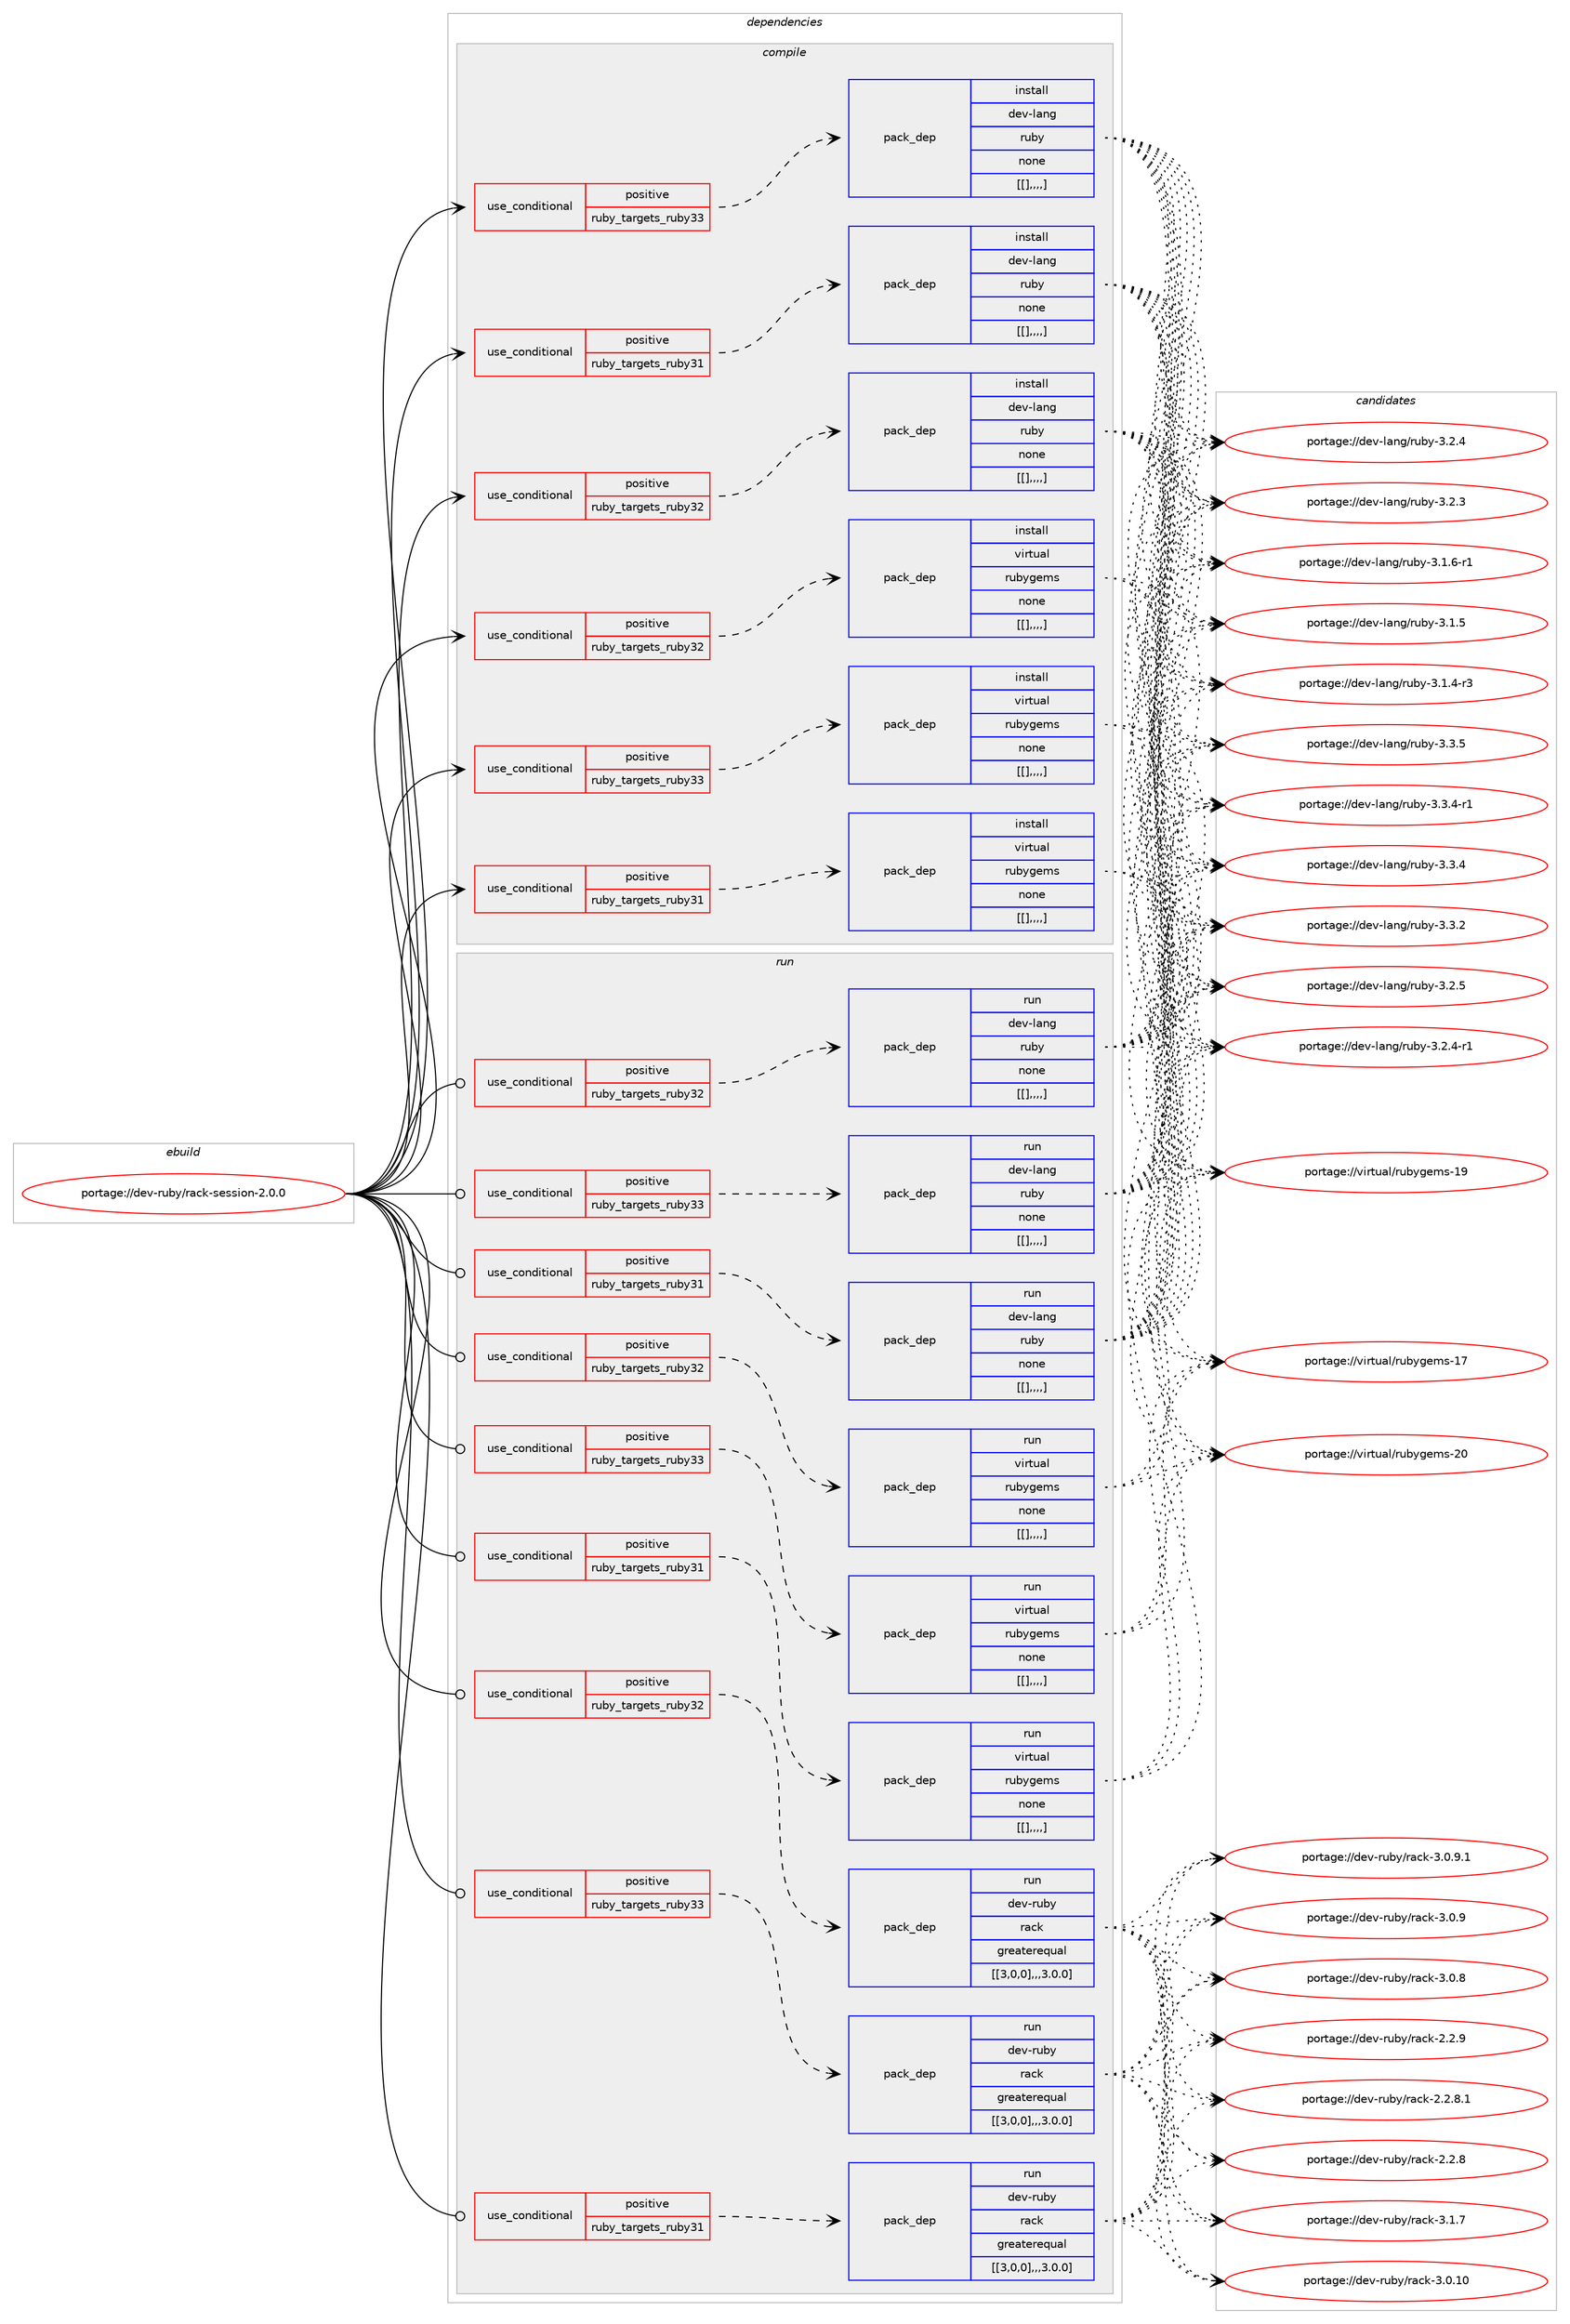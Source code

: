 digraph prolog {

# *************
# Graph options
# *************

newrank=true;
concentrate=true;
compound=true;
graph [rankdir=LR,fontname=Helvetica,fontsize=10,ranksep=1.5];#, ranksep=2.5, nodesep=0.2];
edge  [arrowhead=vee];
node  [fontname=Helvetica,fontsize=10];

# **********
# The ebuild
# **********

subgraph cluster_leftcol {
color=gray;
label=<<i>ebuild</i>>;
id [label="portage://dev-ruby/rack-session-2.0.0", color=red, width=4, href="../dev-ruby/rack-session-2.0.0.svg"];
}

# ****************
# The dependencies
# ****************

subgraph cluster_midcol {
color=gray;
label=<<i>dependencies</i>>;
subgraph cluster_compile {
fillcolor="#eeeeee";
style=filled;
label=<<i>compile</i>>;
subgraph cond54787 {
dependency198919 [label=<<TABLE BORDER="0" CELLBORDER="1" CELLSPACING="0" CELLPADDING="4"><TR><TD ROWSPAN="3" CELLPADDING="10">use_conditional</TD></TR><TR><TD>positive</TD></TR><TR><TD>ruby_targets_ruby31</TD></TR></TABLE>>, shape=none, color=red];
subgraph pack142787 {
dependency198920 [label=<<TABLE BORDER="0" CELLBORDER="1" CELLSPACING="0" CELLPADDING="4" WIDTH="220"><TR><TD ROWSPAN="6" CELLPADDING="30">pack_dep</TD></TR><TR><TD WIDTH="110">install</TD></TR><TR><TD>dev-lang</TD></TR><TR><TD>ruby</TD></TR><TR><TD>none</TD></TR><TR><TD>[[],,,,]</TD></TR></TABLE>>, shape=none, color=blue];
}
dependency198919:e -> dependency198920:w [weight=20,style="dashed",arrowhead="vee"];
}
id:e -> dependency198919:w [weight=20,style="solid",arrowhead="vee"];
subgraph cond54788 {
dependency198921 [label=<<TABLE BORDER="0" CELLBORDER="1" CELLSPACING="0" CELLPADDING="4"><TR><TD ROWSPAN="3" CELLPADDING="10">use_conditional</TD></TR><TR><TD>positive</TD></TR><TR><TD>ruby_targets_ruby31</TD></TR></TABLE>>, shape=none, color=red];
subgraph pack142788 {
dependency198922 [label=<<TABLE BORDER="0" CELLBORDER="1" CELLSPACING="0" CELLPADDING="4" WIDTH="220"><TR><TD ROWSPAN="6" CELLPADDING="30">pack_dep</TD></TR><TR><TD WIDTH="110">install</TD></TR><TR><TD>virtual</TD></TR><TR><TD>rubygems</TD></TR><TR><TD>none</TD></TR><TR><TD>[[],,,,]</TD></TR></TABLE>>, shape=none, color=blue];
}
dependency198921:e -> dependency198922:w [weight=20,style="dashed",arrowhead="vee"];
}
id:e -> dependency198921:w [weight=20,style="solid",arrowhead="vee"];
subgraph cond54789 {
dependency198923 [label=<<TABLE BORDER="0" CELLBORDER="1" CELLSPACING="0" CELLPADDING="4"><TR><TD ROWSPAN="3" CELLPADDING="10">use_conditional</TD></TR><TR><TD>positive</TD></TR><TR><TD>ruby_targets_ruby32</TD></TR></TABLE>>, shape=none, color=red];
subgraph pack142789 {
dependency198924 [label=<<TABLE BORDER="0" CELLBORDER="1" CELLSPACING="0" CELLPADDING="4" WIDTH="220"><TR><TD ROWSPAN="6" CELLPADDING="30">pack_dep</TD></TR><TR><TD WIDTH="110">install</TD></TR><TR><TD>dev-lang</TD></TR><TR><TD>ruby</TD></TR><TR><TD>none</TD></TR><TR><TD>[[],,,,]</TD></TR></TABLE>>, shape=none, color=blue];
}
dependency198923:e -> dependency198924:w [weight=20,style="dashed",arrowhead="vee"];
}
id:e -> dependency198923:w [weight=20,style="solid",arrowhead="vee"];
subgraph cond54790 {
dependency198925 [label=<<TABLE BORDER="0" CELLBORDER="1" CELLSPACING="0" CELLPADDING="4"><TR><TD ROWSPAN="3" CELLPADDING="10">use_conditional</TD></TR><TR><TD>positive</TD></TR><TR><TD>ruby_targets_ruby32</TD></TR></TABLE>>, shape=none, color=red];
subgraph pack142790 {
dependency198926 [label=<<TABLE BORDER="0" CELLBORDER="1" CELLSPACING="0" CELLPADDING="4" WIDTH="220"><TR><TD ROWSPAN="6" CELLPADDING="30">pack_dep</TD></TR><TR><TD WIDTH="110">install</TD></TR><TR><TD>virtual</TD></TR><TR><TD>rubygems</TD></TR><TR><TD>none</TD></TR><TR><TD>[[],,,,]</TD></TR></TABLE>>, shape=none, color=blue];
}
dependency198925:e -> dependency198926:w [weight=20,style="dashed",arrowhead="vee"];
}
id:e -> dependency198925:w [weight=20,style="solid",arrowhead="vee"];
subgraph cond54791 {
dependency198927 [label=<<TABLE BORDER="0" CELLBORDER="1" CELLSPACING="0" CELLPADDING="4"><TR><TD ROWSPAN="3" CELLPADDING="10">use_conditional</TD></TR><TR><TD>positive</TD></TR><TR><TD>ruby_targets_ruby33</TD></TR></TABLE>>, shape=none, color=red];
subgraph pack142791 {
dependency198928 [label=<<TABLE BORDER="0" CELLBORDER="1" CELLSPACING="0" CELLPADDING="4" WIDTH="220"><TR><TD ROWSPAN="6" CELLPADDING="30">pack_dep</TD></TR><TR><TD WIDTH="110">install</TD></TR><TR><TD>dev-lang</TD></TR><TR><TD>ruby</TD></TR><TR><TD>none</TD></TR><TR><TD>[[],,,,]</TD></TR></TABLE>>, shape=none, color=blue];
}
dependency198927:e -> dependency198928:w [weight=20,style="dashed",arrowhead="vee"];
}
id:e -> dependency198927:w [weight=20,style="solid",arrowhead="vee"];
subgraph cond54792 {
dependency198929 [label=<<TABLE BORDER="0" CELLBORDER="1" CELLSPACING="0" CELLPADDING="4"><TR><TD ROWSPAN="3" CELLPADDING="10">use_conditional</TD></TR><TR><TD>positive</TD></TR><TR><TD>ruby_targets_ruby33</TD></TR></TABLE>>, shape=none, color=red];
subgraph pack142792 {
dependency198930 [label=<<TABLE BORDER="0" CELLBORDER="1" CELLSPACING="0" CELLPADDING="4" WIDTH="220"><TR><TD ROWSPAN="6" CELLPADDING="30">pack_dep</TD></TR><TR><TD WIDTH="110">install</TD></TR><TR><TD>virtual</TD></TR><TR><TD>rubygems</TD></TR><TR><TD>none</TD></TR><TR><TD>[[],,,,]</TD></TR></TABLE>>, shape=none, color=blue];
}
dependency198929:e -> dependency198930:w [weight=20,style="dashed",arrowhead="vee"];
}
id:e -> dependency198929:w [weight=20,style="solid",arrowhead="vee"];
}
subgraph cluster_compileandrun {
fillcolor="#eeeeee";
style=filled;
label=<<i>compile and run</i>>;
}
subgraph cluster_run {
fillcolor="#eeeeee";
style=filled;
label=<<i>run</i>>;
subgraph cond54793 {
dependency198931 [label=<<TABLE BORDER="0" CELLBORDER="1" CELLSPACING="0" CELLPADDING="4"><TR><TD ROWSPAN="3" CELLPADDING="10">use_conditional</TD></TR><TR><TD>positive</TD></TR><TR><TD>ruby_targets_ruby31</TD></TR></TABLE>>, shape=none, color=red];
subgraph pack142793 {
dependency198932 [label=<<TABLE BORDER="0" CELLBORDER="1" CELLSPACING="0" CELLPADDING="4" WIDTH="220"><TR><TD ROWSPAN="6" CELLPADDING="30">pack_dep</TD></TR><TR><TD WIDTH="110">run</TD></TR><TR><TD>dev-lang</TD></TR><TR><TD>ruby</TD></TR><TR><TD>none</TD></TR><TR><TD>[[],,,,]</TD></TR></TABLE>>, shape=none, color=blue];
}
dependency198931:e -> dependency198932:w [weight=20,style="dashed",arrowhead="vee"];
}
id:e -> dependency198931:w [weight=20,style="solid",arrowhead="odot"];
subgraph cond54794 {
dependency198933 [label=<<TABLE BORDER="0" CELLBORDER="1" CELLSPACING="0" CELLPADDING="4"><TR><TD ROWSPAN="3" CELLPADDING="10">use_conditional</TD></TR><TR><TD>positive</TD></TR><TR><TD>ruby_targets_ruby31</TD></TR></TABLE>>, shape=none, color=red];
subgraph pack142794 {
dependency198934 [label=<<TABLE BORDER="0" CELLBORDER="1" CELLSPACING="0" CELLPADDING="4" WIDTH="220"><TR><TD ROWSPAN="6" CELLPADDING="30">pack_dep</TD></TR><TR><TD WIDTH="110">run</TD></TR><TR><TD>dev-ruby</TD></TR><TR><TD>rack</TD></TR><TR><TD>greaterequal</TD></TR><TR><TD>[[3,0,0],,,3.0.0]</TD></TR></TABLE>>, shape=none, color=blue];
}
dependency198933:e -> dependency198934:w [weight=20,style="dashed",arrowhead="vee"];
}
id:e -> dependency198933:w [weight=20,style="solid",arrowhead="odot"];
subgraph cond54795 {
dependency198935 [label=<<TABLE BORDER="0" CELLBORDER="1" CELLSPACING="0" CELLPADDING="4"><TR><TD ROWSPAN="3" CELLPADDING="10">use_conditional</TD></TR><TR><TD>positive</TD></TR><TR><TD>ruby_targets_ruby31</TD></TR></TABLE>>, shape=none, color=red];
subgraph pack142795 {
dependency198936 [label=<<TABLE BORDER="0" CELLBORDER="1" CELLSPACING="0" CELLPADDING="4" WIDTH="220"><TR><TD ROWSPAN="6" CELLPADDING="30">pack_dep</TD></TR><TR><TD WIDTH="110">run</TD></TR><TR><TD>virtual</TD></TR><TR><TD>rubygems</TD></TR><TR><TD>none</TD></TR><TR><TD>[[],,,,]</TD></TR></TABLE>>, shape=none, color=blue];
}
dependency198935:e -> dependency198936:w [weight=20,style="dashed",arrowhead="vee"];
}
id:e -> dependency198935:w [weight=20,style="solid",arrowhead="odot"];
subgraph cond54796 {
dependency198937 [label=<<TABLE BORDER="0" CELLBORDER="1" CELLSPACING="0" CELLPADDING="4"><TR><TD ROWSPAN="3" CELLPADDING="10">use_conditional</TD></TR><TR><TD>positive</TD></TR><TR><TD>ruby_targets_ruby32</TD></TR></TABLE>>, shape=none, color=red];
subgraph pack142796 {
dependency198938 [label=<<TABLE BORDER="0" CELLBORDER="1" CELLSPACING="0" CELLPADDING="4" WIDTH="220"><TR><TD ROWSPAN="6" CELLPADDING="30">pack_dep</TD></TR><TR><TD WIDTH="110">run</TD></TR><TR><TD>dev-lang</TD></TR><TR><TD>ruby</TD></TR><TR><TD>none</TD></TR><TR><TD>[[],,,,]</TD></TR></TABLE>>, shape=none, color=blue];
}
dependency198937:e -> dependency198938:w [weight=20,style="dashed",arrowhead="vee"];
}
id:e -> dependency198937:w [weight=20,style="solid",arrowhead="odot"];
subgraph cond54797 {
dependency198939 [label=<<TABLE BORDER="0" CELLBORDER="1" CELLSPACING="0" CELLPADDING="4"><TR><TD ROWSPAN="3" CELLPADDING="10">use_conditional</TD></TR><TR><TD>positive</TD></TR><TR><TD>ruby_targets_ruby32</TD></TR></TABLE>>, shape=none, color=red];
subgraph pack142797 {
dependency198940 [label=<<TABLE BORDER="0" CELLBORDER="1" CELLSPACING="0" CELLPADDING="4" WIDTH="220"><TR><TD ROWSPAN="6" CELLPADDING="30">pack_dep</TD></TR><TR><TD WIDTH="110">run</TD></TR><TR><TD>dev-ruby</TD></TR><TR><TD>rack</TD></TR><TR><TD>greaterequal</TD></TR><TR><TD>[[3,0,0],,,3.0.0]</TD></TR></TABLE>>, shape=none, color=blue];
}
dependency198939:e -> dependency198940:w [weight=20,style="dashed",arrowhead="vee"];
}
id:e -> dependency198939:w [weight=20,style="solid",arrowhead="odot"];
subgraph cond54798 {
dependency198941 [label=<<TABLE BORDER="0" CELLBORDER="1" CELLSPACING="0" CELLPADDING="4"><TR><TD ROWSPAN="3" CELLPADDING="10">use_conditional</TD></TR><TR><TD>positive</TD></TR><TR><TD>ruby_targets_ruby32</TD></TR></TABLE>>, shape=none, color=red];
subgraph pack142798 {
dependency198942 [label=<<TABLE BORDER="0" CELLBORDER="1" CELLSPACING="0" CELLPADDING="4" WIDTH="220"><TR><TD ROWSPAN="6" CELLPADDING="30">pack_dep</TD></TR><TR><TD WIDTH="110">run</TD></TR><TR><TD>virtual</TD></TR><TR><TD>rubygems</TD></TR><TR><TD>none</TD></TR><TR><TD>[[],,,,]</TD></TR></TABLE>>, shape=none, color=blue];
}
dependency198941:e -> dependency198942:w [weight=20,style="dashed",arrowhead="vee"];
}
id:e -> dependency198941:w [weight=20,style="solid",arrowhead="odot"];
subgraph cond54799 {
dependency198943 [label=<<TABLE BORDER="0" CELLBORDER="1" CELLSPACING="0" CELLPADDING="4"><TR><TD ROWSPAN="3" CELLPADDING="10">use_conditional</TD></TR><TR><TD>positive</TD></TR><TR><TD>ruby_targets_ruby33</TD></TR></TABLE>>, shape=none, color=red];
subgraph pack142799 {
dependency198944 [label=<<TABLE BORDER="0" CELLBORDER="1" CELLSPACING="0" CELLPADDING="4" WIDTH="220"><TR><TD ROWSPAN="6" CELLPADDING="30">pack_dep</TD></TR><TR><TD WIDTH="110">run</TD></TR><TR><TD>dev-lang</TD></TR><TR><TD>ruby</TD></TR><TR><TD>none</TD></TR><TR><TD>[[],,,,]</TD></TR></TABLE>>, shape=none, color=blue];
}
dependency198943:e -> dependency198944:w [weight=20,style="dashed",arrowhead="vee"];
}
id:e -> dependency198943:w [weight=20,style="solid",arrowhead="odot"];
subgraph cond54800 {
dependency198945 [label=<<TABLE BORDER="0" CELLBORDER="1" CELLSPACING="0" CELLPADDING="4"><TR><TD ROWSPAN="3" CELLPADDING="10">use_conditional</TD></TR><TR><TD>positive</TD></TR><TR><TD>ruby_targets_ruby33</TD></TR></TABLE>>, shape=none, color=red];
subgraph pack142800 {
dependency198946 [label=<<TABLE BORDER="0" CELLBORDER="1" CELLSPACING="0" CELLPADDING="4" WIDTH="220"><TR><TD ROWSPAN="6" CELLPADDING="30">pack_dep</TD></TR><TR><TD WIDTH="110">run</TD></TR><TR><TD>dev-ruby</TD></TR><TR><TD>rack</TD></TR><TR><TD>greaterequal</TD></TR><TR><TD>[[3,0,0],,,3.0.0]</TD></TR></TABLE>>, shape=none, color=blue];
}
dependency198945:e -> dependency198946:w [weight=20,style="dashed",arrowhead="vee"];
}
id:e -> dependency198945:w [weight=20,style="solid",arrowhead="odot"];
subgraph cond54801 {
dependency198947 [label=<<TABLE BORDER="0" CELLBORDER="1" CELLSPACING="0" CELLPADDING="4"><TR><TD ROWSPAN="3" CELLPADDING="10">use_conditional</TD></TR><TR><TD>positive</TD></TR><TR><TD>ruby_targets_ruby33</TD></TR></TABLE>>, shape=none, color=red];
subgraph pack142801 {
dependency198948 [label=<<TABLE BORDER="0" CELLBORDER="1" CELLSPACING="0" CELLPADDING="4" WIDTH="220"><TR><TD ROWSPAN="6" CELLPADDING="30">pack_dep</TD></TR><TR><TD WIDTH="110">run</TD></TR><TR><TD>virtual</TD></TR><TR><TD>rubygems</TD></TR><TR><TD>none</TD></TR><TR><TD>[[],,,,]</TD></TR></TABLE>>, shape=none, color=blue];
}
dependency198947:e -> dependency198948:w [weight=20,style="dashed",arrowhead="vee"];
}
id:e -> dependency198947:w [weight=20,style="solid",arrowhead="odot"];
}
}

# **************
# The candidates
# **************

subgraph cluster_choices {
rank=same;
color=gray;
label=<<i>candidates</i>>;

subgraph choice142787 {
color=black;
nodesep=1;
choice10010111845108971101034711411798121455146514653 [label="portage://dev-lang/ruby-3.3.5", color=red, width=4,href="../dev-lang/ruby-3.3.5.svg"];
choice100101118451089711010347114117981214551465146524511449 [label="portage://dev-lang/ruby-3.3.4-r1", color=red, width=4,href="../dev-lang/ruby-3.3.4-r1.svg"];
choice10010111845108971101034711411798121455146514652 [label="portage://dev-lang/ruby-3.3.4", color=red, width=4,href="../dev-lang/ruby-3.3.4.svg"];
choice10010111845108971101034711411798121455146514650 [label="portage://dev-lang/ruby-3.3.2", color=red, width=4,href="../dev-lang/ruby-3.3.2.svg"];
choice10010111845108971101034711411798121455146504653 [label="portage://dev-lang/ruby-3.2.5", color=red, width=4,href="../dev-lang/ruby-3.2.5.svg"];
choice100101118451089711010347114117981214551465046524511449 [label="portage://dev-lang/ruby-3.2.4-r1", color=red, width=4,href="../dev-lang/ruby-3.2.4-r1.svg"];
choice10010111845108971101034711411798121455146504652 [label="portage://dev-lang/ruby-3.2.4", color=red, width=4,href="../dev-lang/ruby-3.2.4.svg"];
choice10010111845108971101034711411798121455146504651 [label="portage://dev-lang/ruby-3.2.3", color=red, width=4,href="../dev-lang/ruby-3.2.3.svg"];
choice100101118451089711010347114117981214551464946544511449 [label="portage://dev-lang/ruby-3.1.6-r1", color=red, width=4,href="../dev-lang/ruby-3.1.6-r1.svg"];
choice10010111845108971101034711411798121455146494653 [label="portage://dev-lang/ruby-3.1.5", color=red, width=4,href="../dev-lang/ruby-3.1.5.svg"];
choice100101118451089711010347114117981214551464946524511451 [label="portage://dev-lang/ruby-3.1.4-r3", color=red, width=4,href="../dev-lang/ruby-3.1.4-r3.svg"];
dependency198920:e -> choice10010111845108971101034711411798121455146514653:w [style=dotted,weight="100"];
dependency198920:e -> choice100101118451089711010347114117981214551465146524511449:w [style=dotted,weight="100"];
dependency198920:e -> choice10010111845108971101034711411798121455146514652:w [style=dotted,weight="100"];
dependency198920:e -> choice10010111845108971101034711411798121455146514650:w [style=dotted,weight="100"];
dependency198920:e -> choice10010111845108971101034711411798121455146504653:w [style=dotted,weight="100"];
dependency198920:e -> choice100101118451089711010347114117981214551465046524511449:w [style=dotted,weight="100"];
dependency198920:e -> choice10010111845108971101034711411798121455146504652:w [style=dotted,weight="100"];
dependency198920:e -> choice10010111845108971101034711411798121455146504651:w [style=dotted,weight="100"];
dependency198920:e -> choice100101118451089711010347114117981214551464946544511449:w [style=dotted,weight="100"];
dependency198920:e -> choice10010111845108971101034711411798121455146494653:w [style=dotted,weight="100"];
dependency198920:e -> choice100101118451089711010347114117981214551464946524511451:w [style=dotted,weight="100"];
}
subgraph choice142788 {
color=black;
nodesep=1;
choice118105114116117971084711411798121103101109115455048 [label="portage://virtual/rubygems-20", color=red, width=4,href="../virtual/rubygems-20.svg"];
choice118105114116117971084711411798121103101109115454957 [label="portage://virtual/rubygems-19", color=red, width=4,href="../virtual/rubygems-19.svg"];
choice118105114116117971084711411798121103101109115454955 [label="portage://virtual/rubygems-17", color=red, width=4,href="../virtual/rubygems-17.svg"];
dependency198922:e -> choice118105114116117971084711411798121103101109115455048:w [style=dotted,weight="100"];
dependency198922:e -> choice118105114116117971084711411798121103101109115454957:w [style=dotted,weight="100"];
dependency198922:e -> choice118105114116117971084711411798121103101109115454955:w [style=dotted,weight="100"];
}
subgraph choice142789 {
color=black;
nodesep=1;
choice10010111845108971101034711411798121455146514653 [label="portage://dev-lang/ruby-3.3.5", color=red, width=4,href="../dev-lang/ruby-3.3.5.svg"];
choice100101118451089711010347114117981214551465146524511449 [label="portage://dev-lang/ruby-3.3.4-r1", color=red, width=4,href="../dev-lang/ruby-3.3.4-r1.svg"];
choice10010111845108971101034711411798121455146514652 [label="portage://dev-lang/ruby-3.3.4", color=red, width=4,href="../dev-lang/ruby-3.3.4.svg"];
choice10010111845108971101034711411798121455146514650 [label="portage://dev-lang/ruby-3.3.2", color=red, width=4,href="../dev-lang/ruby-3.3.2.svg"];
choice10010111845108971101034711411798121455146504653 [label="portage://dev-lang/ruby-3.2.5", color=red, width=4,href="../dev-lang/ruby-3.2.5.svg"];
choice100101118451089711010347114117981214551465046524511449 [label="portage://dev-lang/ruby-3.2.4-r1", color=red, width=4,href="../dev-lang/ruby-3.2.4-r1.svg"];
choice10010111845108971101034711411798121455146504652 [label="portage://dev-lang/ruby-3.2.4", color=red, width=4,href="../dev-lang/ruby-3.2.4.svg"];
choice10010111845108971101034711411798121455146504651 [label="portage://dev-lang/ruby-3.2.3", color=red, width=4,href="../dev-lang/ruby-3.2.3.svg"];
choice100101118451089711010347114117981214551464946544511449 [label="portage://dev-lang/ruby-3.1.6-r1", color=red, width=4,href="../dev-lang/ruby-3.1.6-r1.svg"];
choice10010111845108971101034711411798121455146494653 [label="portage://dev-lang/ruby-3.1.5", color=red, width=4,href="../dev-lang/ruby-3.1.5.svg"];
choice100101118451089711010347114117981214551464946524511451 [label="portage://dev-lang/ruby-3.1.4-r3", color=red, width=4,href="../dev-lang/ruby-3.1.4-r3.svg"];
dependency198924:e -> choice10010111845108971101034711411798121455146514653:w [style=dotted,weight="100"];
dependency198924:e -> choice100101118451089711010347114117981214551465146524511449:w [style=dotted,weight="100"];
dependency198924:e -> choice10010111845108971101034711411798121455146514652:w [style=dotted,weight="100"];
dependency198924:e -> choice10010111845108971101034711411798121455146514650:w [style=dotted,weight="100"];
dependency198924:e -> choice10010111845108971101034711411798121455146504653:w [style=dotted,weight="100"];
dependency198924:e -> choice100101118451089711010347114117981214551465046524511449:w [style=dotted,weight="100"];
dependency198924:e -> choice10010111845108971101034711411798121455146504652:w [style=dotted,weight="100"];
dependency198924:e -> choice10010111845108971101034711411798121455146504651:w [style=dotted,weight="100"];
dependency198924:e -> choice100101118451089711010347114117981214551464946544511449:w [style=dotted,weight="100"];
dependency198924:e -> choice10010111845108971101034711411798121455146494653:w [style=dotted,weight="100"];
dependency198924:e -> choice100101118451089711010347114117981214551464946524511451:w [style=dotted,weight="100"];
}
subgraph choice142790 {
color=black;
nodesep=1;
choice118105114116117971084711411798121103101109115455048 [label="portage://virtual/rubygems-20", color=red, width=4,href="../virtual/rubygems-20.svg"];
choice118105114116117971084711411798121103101109115454957 [label="portage://virtual/rubygems-19", color=red, width=4,href="../virtual/rubygems-19.svg"];
choice118105114116117971084711411798121103101109115454955 [label="portage://virtual/rubygems-17", color=red, width=4,href="../virtual/rubygems-17.svg"];
dependency198926:e -> choice118105114116117971084711411798121103101109115455048:w [style=dotted,weight="100"];
dependency198926:e -> choice118105114116117971084711411798121103101109115454957:w [style=dotted,weight="100"];
dependency198926:e -> choice118105114116117971084711411798121103101109115454955:w [style=dotted,weight="100"];
}
subgraph choice142791 {
color=black;
nodesep=1;
choice10010111845108971101034711411798121455146514653 [label="portage://dev-lang/ruby-3.3.5", color=red, width=4,href="../dev-lang/ruby-3.3.5.svg"];
choice100101118451089711010347114117981214551465146524511449 [label="portage://dev-lang/ruby-3.3.4-r1", color=red, width=4,href="../dev-lang/ruby-3.3.4-r1.svg"];
choice10010111845108971101034711411798121455146514652 [label="portage://dev-lang/ruby-3.3.4", color=red, width=4,href="../dev-lang/ruby-3.3.4.svg"];
choice10010111845108971101034711411798121455146514650 [label="portage://dev-lang/ruby-3.3.2", color=red, width=4,href="../dev-lang/ruby-3.3.2.svg"];
choice10010111845108971101034711411798121455146504653 [label="portage://dev-lang/ruby-3.2.5", color=red, width=4,href="../dev-lang/ruby-3.2.5.svg"];
choice100101118451089711010347114117981214551465046524511449 [label="portage://dev-lang/ruby-3.2.4-r1", color=red, width=4,href="../dev-lang/ruby-3.2.4-r1.svg"];
choice10010111845108971101034711411798121455146504652 [label="portage://dev-lang/ruby-3.2.4", color=red, width=4,href="../dev-lang/ruby-3.2.4.svg"];
choice10010111845108971101034711411798121455146504651 [label="portage://dev-lang/ruby-3.2.3", color=red, width=4,href="../dev-lang/ruby-3.2.3.svg"];
choice100101118451089711010347114117981214551464946544511449 [label="portage://dev-lang/ruby-3.1.6-r1", color=red, width=4,href="../dev-lang/ruby-3.1.6-r1.svg"];
choice10010111845108971101034711411798121455146494653 [label="portage://dev-lang/ruby-3.1.5", color=red, width=4,href="../dev-lang/ruby-3.1.5.svg"];
choice100101118451089711010347114117981214551464946524511451 [label="portage://dev-lang/ruby-3.1.4-r3", color=red, width=4,href="../dev-lang/ruby-3.1.4-r3.svg"];
dependency198928:e -> choice10010111845108971101034711411798121455146514653:w [style=dotted,weight="100"];
dependency198928:e -> choice100101118451089711010347114117981214551465146524511449:w [style=dotted,weight="100"];
dependency198928:e -> choice10010111845108971101034711411798121455146514652:w [style=dotted,weight="100"];
dependency198928:e -> choice10010111845108971101034711411798121455146514650:w [style=dotted,weight="100"];
dependency198928:e -> choice10010111845108971101034711411798121455146504653:w [style=dotted,weight="100"];
dependency198928:e -> choice100101118451089711010347114117981214551465046524511449:w [style=dotted,weight="100"];
dependency198928:e -> choice10010111845108971101034711411798121455146504652:w [style=dotted,weight="100"];
dependency198928:e -> choice10010111845108971101034711411798121455146504651:w [style=dotted,weight="100"];
dependency198928:e -> choice100101118451089711010347114117981214551464946544511449:w [style=dotted,weight="100"];
dependency198928:e -> choice10010111845108971101034711411798121455146494653:w [style=dotted,weight="100"];
dependency198928:e -> choice100101118451089711010347114117981214551464946524511451:w [style=dotted,weight="100"];
}
subgraph choice142792 {
color=black;
nodesep=1;
choice118105114116117971084711411798121103101109115455048 [label="portage://virtual/rubygems-20", color=red, width=4,href="../virtual/rubygems-20.svg"];
choice118105114116117971084711411798121103101109115454957 [label="portage://virtual/rubygems-19", color=red, width=4,href="../virtual/rubygems-19.svg"];
choice118105114116117971084711411798121103101109115454955 [label="portage://virtual/rubygems-17", color=red, width=4,href="../virtual/rubygems-17.svg"];
dependency198930:e -> choice118105114116117971084711411798121103101109115455048:w [style=dotted,weight="100"];
dependency198930:e -> choice118105114116117971084711411798121103101109115454957:w [style=dotted,weight="100"];
dependency198930:e -> choice118105114116117971084711411798121103101109115454955:w [style=dotted,weight="100"];
}
subgraph choice142793 {
color=black;
nodesep=1;
choice10010111845108971101034711411798121455146514653 [label="portage://dev-lang/ruby-3.3.5", color=red, width=4,href="../dev-lang/ruby-3.3.5.svg"];
choice100101118451089711010347114117981214551465146524511449 [label="portage://dev-lang/ruby-3.3.4-r1", color=red, width=4,href="../dev-lang/ruby-3.3.4-r1.svg"];
choice10010111845108971101034711411798121455146514652 [label="portage://dev-lang/ruby-3.3.4", color=red, width=4,href="../dev-lang/ruby-3.3.4.svg"];
choice10010111845108971101034711411798121455146514650 [label="portage://dev-lang/ruby-3.3.2", color=red, width=4,href="../dev-lang/ruby-3.3.2.svg"];
choice10010111845108971101034711411798121455146504653 [label="portage://dev-lang/ruby-3.2.5", color=red, width=4,href="../dev-lang/ruby-3.2.5.svg"];
choice100101118451089711010347114117981214551465046524511449 [label="portage://dev-lang/ruby-3.2.4-r1", color=red, width=4,href="../dev-lang/ruby-3.2.4-r1.svg"];
choice10010111845108971101034711411798121455146504652 [label="portage://dev-lang/ruby-3.2.4", color=red, width=4,href="../dev-lang/ruby-3.2.4.svg"];
choice10010111845108971101034711411798121455146504651 [label="portage://dev-lang/ruby-3.2.3", color=red, width=4,href="../dev-lang/ruby-3.2.3.svg"];
choice100101118451089711010347114117981214551464946544511449 [label="portage://dev-lang/ruby-3.1.6-r1", color=red, width=4,href="../dev-lang/ruby-3.1.6-r1.svg"];
choice10010111845108971101034711411798121455146494653 [label="portage://dev-lang/ruby-3.1.5", color=red, width=4,href="../dev-lang/ruby-3.1.5.svg"];
choice100101118451089711010347114117981214551464946524511451 [label="portage://dev-lang/ruby-3.1.4-r3", color=red, width=4,href="../dev-lang/ruby-3.1.4-r3.svg"];
dependency198932:e -> choice10010111845108971101034711411798121455146514653:w [style=dotted,weight="100"];
dependency198932:e -> choice100101118451089711010347114117981214551465146524511449:w [style=dotted,weight="100"];
dependency198932:e -> choice10010111845108971101034711411798121455146514652:w [style=dotted,weight="100"];
dependency198932:e -> choice10010111845108971101034711411798121455146514650:w [style=dotted,weight="100"];
dependency198932:e -> choice10010111845108971101034711411798121455146504653:w [style=dotted,weight="100"];
dependency198932:e -> choice100101118451089711010347114117981214551465046524511449:w [style=dotted,weight="100"];
dependency198932:e -> choice10010111845108971101034711411798121455146504652:w [style=dotted,weight="100"];
dependency198932:e -> choice10010111845108971101034711411798121455146504651:w [style=dotted,weight="100"];
dependency198932:e -> choice100101118451089711010347114117981214551464946544511449:w [style=dotted,weight="100"];
dependency198932:e -> choice10010111845108971101034711411798121455146494653:w [style=dotted,weight="100"];
dependency198932:e -> choice100101118451089711010347114117981214551464946524511451:w [style=dotted,weight="100"];
}
subgraph choice142794 {
color=black;
nodesep=1;
choice1001011184511411798121471149799107455146494655 [label="portage://dev-ruby/rack-3.1.7", color=red, width=4,href="../dev-ruby/rack-3.1.7.svg"];
choice100101118451141179812147114979910745514648464948 [label="portage://dev-ruby/rack-3.0.10", color=red, width=4,href="../dev-ruby/rack-3.0.10.svg"];
choice10010111845114117981214711497991074551464846574649 [label="portage://dev-ruby/rack-3.0.9.1", color=red, width=4,href="../dev-ruby/rack-3.0.9.1.svg"];
choice1001011184511411798121471149799107455146484657 [label="portage://dev-ruby/rack-3.0.9", color=red, width=4,href="../dev-ruby/rack-3.0.9.svg"];
choice1001011184511411798121471149799107455146484656 [label="portage://dev-ruby/rack-3.0.8", color=red, width=4,href="../dev-ruby/rack-3.0.8.svg"];
choice1001011184511411798121471149799107455046504657 [label="portage://dev-ruby/rack-2.2.9", color=red, width=4,href="../dev-ruby/rack-2.2.9.svg"];
choice10010111845114117981214711497991074550465046564649 [label="portage://dev-ruby/rack-2.2.8.1", color=red, width=4,href="../dev-ruby/rack-2.2.8.1.svg"];
choice1001011184511411798121471149799107455046504656 [label="portage://dev-ruby/rack-2.2.8", color=red, width=4,href="../dev-ruby/rack-2.2.8.svg"];
dependency198934:e -> choice1001011184511411798121471149799107455146494655:w [style=dotted,weight="100"];
dependency198934:e -> choice100101118451141179812147114979910745514648464948:w [style=dotted,weight="100"];
dependency198934:e -> choice10010111845114117981214711497991074551464846574649:w [style=dotted,weight="100"];
dependency198934:e -> choice1001011184511411798121471149799107455146484657:w [style=dotted,weight="100"];
dependency198934:e -> choice1001011184511411798121471149799107455146484656:w [style=dotted,weight="100"];
dependency198934:e -> choice1001011184511411798121471149799107455046504657:w [style=dotted,weight="100"];
dependency198934:e -> choice10010111845114117981214711497991074550465046564649:w [style=dotted,weight="100"];
dependency198934:e -> choice1001011184511411798121471149799107455046504656:w [style=dotted,weight="100"];
}
subgraph choice142795 {
color=black;
nodesep=1;
choice118105114116117971084711411798121103101109115455048 [label="portage://virtual/rubygems-20", color=red, width=4,href="../virtual/rubygems-20.svg"];
choice118105114116117971084711411798121103101109115454957 [label="portage://virtual/rubygems-19", color=red, width=4,href="../virtual/rubygems-19.svg"];
choice118105114116117971084711411798121103101109115454955 [label="portage://virtual/rubygems-17", color=red, width=4,href="../virtual/rubygems-17.svg"];
dependency198936:e -> choice118105114116117971084711411798121103101109115455048:w [style=dotted,weight="100"];
dependency198936:e -> choice118105114116117971084711411798121103101109115454957:w [style=dotted,weight="100"];
dependency198936:e -> choice118105114116117971084711411798121103101109115454955:w [style=dotted,weight="100"];
}
subgraph choice142796 {
color=black;
nodesep=1;
choice10010111845108971101034711411798121455146514653 [label="portage://dev-lang/ruby-3.3.5", color=red, width=4,href="../dev-lang/ruby-3.3.5.svg"];
choice100101118451089711010347114117981214551465146524511449 [label="portage://dev-lang/ruby-3.3.4-r1", color=red, width=4,href="../dev-lang/ruby-3.3.4-r1.svg"];
choice10010111845108971101034711411798121455146514652 [label="portage://dev-lang/ruby-3.3.4", color=red, width=4,href="../dev-lang/ruby-3.3.4.svg"];
choice10010111845108971101034711411798121455146514650 [label="portage://dev-lang/ruby-3.3.2", color=red, width=4,href="../dev-lang/ruby-3.3.2.svg"];
choice10010111845108971101034711411798121455146504653 [label="portage://dev-lang/ruby-3.2.5", color=red, width=4,href="../dev-lang/ruby-3.2.5.svg"];
choice100101118451089711010347114117981214551465046524511449 [label="portage://dev-lang/ruby-3.2.4-r1", color=red, width=4,href="../dev-lang/ruby-3.2.4-r1.svg"];
choice10010111845108971101034711411798121455146504652 [label="portage://dev-lang/ruby-3.2.4", color=red, width=4,href="../dev-lang/ruby-3.2.4.svg"];
choice10010111845108971101034711411798121455146504651 [label="portage://dev-lang/ruby-3.2.3", color=red, width=4,href="../dev-lang/ruby-3.2.3.svg"];
choice100101118451089711010347114117981214551464946544511449 [label="portage://dev-lang/ruby-3.1.6-r1", color=red, width=4,href="../dev-lang/ruby-3.1.6-r1.svg"];
choice10010111845108971101034711411798121455146494653 [label="portage://dev-lang/ruby-3.1.5", color=red, width=4,href="../dev-lang/ruby-3.1.5.svg"];
choice100101118451089711010347114117981214551464946524511451 [label="portage://dev-lang/ruby-3.1.4-r3", color=red, width=4,href="../dev-lang/ruby-3.1.4-r3.svg"];
dependency198938:e -> choice10010111845108971101034711411798121455146514653:w [style=dotted,weight="100"];
dependency198938:e -> choice100101118451089711010347114117981214551465146524511449:w [style=dotted,weight="100"];
dependency198938:e -> choice10010111845108971101034711411798121455146514652:w [style=dotted,weight="100"];
dependency198938:e -> choice10010111845108971101034711411798121455146514650:w [style=dotted,weight="100"];
dependency198938:e -> choice10010111845108971101034711411798121455146504653:w [style=dotted,weight="100"];
dependency198938:e -> choice100101118451089711010347114117981214551465046524511449:w [style=dotted,weight="100"];
dependency198938:e -> choice10010111845108971101034711411798121455146504652:w [style=dotted,weight="100"];
dependency198938:e -> choice10010111845108971101034711411798121455146504651:w [style=dotted,weight="100"];
dependency198938:e -> choice100101118451089711010347114117981214551464946544511449:w [style=dotted,weight="100"];
dependency198938:e -> choice10010111845108971101034711411798121455146494653:w [style=dotted,weight="100"];
dependency198938:e -> choice100101118451089711010347114117981214551464946524511451:w [style=dotted,weight="100"];
}
subgraph choice142797 {
color=black;
nodesep=1;
choice1001011184511411798121471149799107455146494655 [label="portage://dev-ruby/rack-3.1.7", color=red, width=4,href="../dev-ruby/rack-3.1.7.svg"];
choice100101118451141179812147114979910745514648464948 [label="portage://dev-ruby/rack-3.0.10", color=red, width=4,href="../dev-ruby/rack-3.0.10.svg"];
choice10010111845114117981214711497991074551464846574649 [label="portage://dev-ruby/rack-3.0.9.1", color=red, width=4,href="../dev-ruby/rack-3.0.9.1.svg"];
choice1001011184511411798121471149799107455146484657 [label="portage://dev-ruby/rack-3.0.9", color=red, width=4,href="../dev-ruby/rack-3.0.9.svg"];
choice1001011184511411798121471149799107455146484656 [label="portage://dev-ruby/rack-3.0.8", color=red, width=4,href="../dev-ruby/rack-3.0.8.svg"];
choice1001011184511411798121471149799107455046504657 [label="portage://dev-ruby/rack-2.2.9", color=red, width=4,href="../dev-ruby/rack-2.2.9.svg"];
choice10010111845114117981214711497991074550465046564649 [label="portage://dev-ruby/rack-2.2.8.1", color=red, width=4,href="../dev-ruby/rack-2.2.8.1.svg"];
choice1001011184511411798121471149799107455046504656 [label="portage://dev-ruby/rack-2.2.8", color=red, width=4,href="../dev-ruby/rack-2.2.8.svg"];
dependency198940:e -> choice1001011184511411798121471149799107455146494655:w [style=dotted,weight="100"];
dependency198940:e -> choice100101118451141179812147114979910745514648464948:w [style=dotted,weight="100"];
dependency198940:e -> choice10010111845114117981214711497991074551464846574649:w [style=dotted,weight="100"];
dependency198940:e -> choice1001011184511411798121471149799107455146484657:w [style=dotted,weight="100"];
dependency198940:e -> choice1001011184511411798121471149799107455146484656:w [style=dotted,weight="100"];
dependency198940:e -> choice1001011184511411798121471149799107455046504657:w [style=dotted,weight="100"];
dependency198940:e -> choice10010111845114117981214711497991074550465046564649:w [style=dotted,weight="100"];
dependency198940:e -> choice1001011184511411798121471149799107455046504656:w [style=dotted,weight="100"];
}
subgraph choice142798 {
color=black;
nodesep=1;
choice118105114116117971084711411798121103101109115455048 [label="portage://virtual/rubygems-20", color=red, width=4,href="../virtual/rubygems-20.svg"];
choice118105114116117971084711411798121103101109115454957 [label="portage://virtual/rubygems-19", color=red, width=4,href="../virtual/rubygems-19.svg"];
choice118105114116117971084711411798121103101109115454955 [label="portage://virtual/rubygems-17", color=red, width=4,href="../virtual/rubygems-17.svg"];
dependency198942:e -> choice118105114116117971084711411798121103101109115455048:w [style=dotted,weight="100"];
dependency198942:e -> choice118105114116117971084711411798121103101109115454957:w [style=dotted,weight="100"];
dependency198942:e -> choice118105114116117971084711411798121103101109115454955:w [style=dotted,weight="100"];
}
subgraph choice142799 {
color=black;
nodesep=1;
choice10010111845108971101034711411798121455146514653 [label="portage://dev-lang/ruby-3.3.5", color=red, width=4,href="../dev-lang/ruby-3.3.5.svg"];
choice100101118451089711010347114117981214551465146524511449 [label="portage://dev-lang/ruby-3.3.4-r1", color=red, width=4,href="../dev-lang/ruby-3.3.4-r1.svg"];
choice10010111845108971101034711411798121455146514652 [label="portage://dev-lang/ruby-3.3.4", color=red, width=4,href="../dev-lang/ruby-3.3.4.svg"];
choice10010111845108971101034711411798121455146514650 [label="portage://dev-lang/ruby-3.3.2", color=red, width=4,href="../dev-lang/ruby-3.3.2.svg"];
choice10010111845108971101034711411798121455146504653 [label="portage://dev-lang/ruby-3.2.5", color=red, width=4,href="../dev-lang/ruby-3.2.5.svg"];
choice100101118451089711010347114117981214551465046524511449 [label="portage://dev-lang/ruby-3.2.4-r1", color=red, width=4,href="../dev-lang/ruby-3.2.4-r1.svg"];
choice10010111845108971101034711411798121455146504652 [label="portage://dev-lang/ruby-3.2.4", color=red, width=4,href="../dev-lang/ruby-3.2.4.svg"];
choice10010111845108971101034711411798121455146504651 [label="portage://dev-lang/ruby-3.2.3", color=red, width=4,href="../dev-lang/ruby-3.2.3.svg"];
choice100101118451089711010347114117981214551464946544511449 [label="portage://dev-lang/ruby-3.1.6-r1", color=red, width=4,href="../dev-lang/ruby-3.1.6-r1.svg"];
choice10010111845108971101034711411798121455146494653 [label="portage://dev-lang/ruby-3.1.5", color=red, width=4,href="../dev-lang/ruby-3.1.5.svg"];
choice100101118451089711010347114117981214551464946524511451 [label="portage://dev-lang/ruby-3.1.4-r3", color=red, width=4,href="../dev-lang/ruby-3.1.4-r3.svg"];
dependency198944:e -> choice10010111845108971101034711411798121455146514653:w [style=dotted,weight="100"];
dependency198944:e -> choice100101118451089711010347114117981214551465146524511449:w [style=dotted,weight="100"];
dependency198944:e -> choice10010111845108971101034711411798121455146514652:w [style=dotted,weight="100"];
dependency198944:e -> choice10010111845108971101034711411798121455146514650:w [style=dotted,weight="100"];
dependency198944:e -> choice10010111845108971101034711411798121455146504653:w [style=dotted,weight="100"];
dependency198944:e -> choice100101118451089711010347114117981214551465046524511449:w [style=dotted,weight="100"];
dependency198944:e -> choice10010111845108971101034711411798121455146504652:w [style=dotted,weight="100"];
dependency198944:e -> choice10010111845108971101034711411798121455146504651:w [style=dotted,weight="100"];
dependency198944:e -> choice100101118451089711010347114117981214551464946544511449:w [style=dotted,weight="100"];
dependency198944:e -> choice10010111845108971101034711411798121455146494653:w [style=dotted,weight="100"];
dependency198944:e -> choice100101118451089711010347114117981214551464946524511451:w [style=dotted,weight="100"];
}
subgraph choice142800 {
color=black;
nodesep=1;
choice1001011184511411798121471149799107455146494655 [label="portage://dev-ruby/rack-3.1.7", color=red, width=4,href="../dev-ruby/rack-3.1.7.svg"];
choice100101118451141179812147114979910745514648464948 [label="portage://dev-ruby/rack-3.0.10", color=red, width=4,href="../dev-ruby/rack-3.0.10.svg"];
choice10010111845114117981214711497991074551464846574649 [label="portage://dev-ruby/rack-3.0.9.1", color=red, width=4,href="../dev-ruby/rack-3.0.9.1.svg"];
choice1001011184511411798121471149799107455146484657 [label="portage://dev-ruby/rack-3.0.9", color=red, width=4,href="../dev-ruby/rack-3.0.9.svg"];
choice1001011184511411798121471149799107455146484656 [label="portage://dev-ruby/rack-3.0.8", color=red, width=4,href="../dev-ruby/rack-3.0.8.svg"];
choice1001011184511411798121471149799107455046504657 [label="portage://dev-ruby/rack-2.2.9", color=red, width=4,href="../dev-ruby/rack-2.2.9.svg"];
choice10010111845114117981214711497991074550465046564649 [label="portage://dev-ruby/rack-2.2.8.1", color=red, width=4,href="../dev-ruby/rack-2.2.8.1.svg"];
choice1001011184511411798121471149799107455046504656 [label="portage://dev-ruby/rack-2.2.8", color=red, width=4,href="../dev-ruby/rack-2.2.8.svg"];
dependency198946:e -> choice1001011184511411798121471149799107455146494655:w [style=dotted,weight="100"];
dependency198946:e -> choice100101118451141179812147114979910745514648464948:w [style=dotted,weight="100"];
dependency198946:e -> choice10010111845114117981214711497991074551464846574649:w [style=dotted,weight="100"];
dependency198946:e -> choice1001011184511411798121471149799107455146484657:w [style=dotted,weight="100"];
dependency198946:e -> choice1001011184511411798121471149799107455146484656:w [style=dotted,weight="100"];
dependency198946:e -> choice1001011184511411798121471149799107455046504657:w [style=dotted,weight="100"];
dependency198946:e -> choice10010111845114117981214711497991074550465046564649:w [style=dotted,weight="100"];
dependency198946:e -> choice1001011184511411798121471149799107455046504656:w [style=dotted,weight="100"];
}
subgraph choice142801 {
color=black;
nodesep=1;
choice118105114116117971084711411798121103101109115455048 [label="portage://virtual/rubygems-20", color=red, width=4,href="../virtual/rubygems-20.svg"];
choice118105114116117971084711411798121103101109115454957 [label="portage://virtual/rubygems-19", color=red, width=4,href="../virtual/rubygems-19.svg"];
choice118105114116117971084711411798121103101109115454955 [label="portage://virtual/rubygems-17", color=red, width=4,href="../virtual/rubygems-17.svg"];
dependency198948:e -> choice118105114116117971084711411798121103101109115455048:w [style=dotted,weight="100"];
dependency198948:e -> choice118105114116117971084711411798121103101109115454957:w [style=dotted,weight="100"];
dependency198948:e -> choice118105114116117971084711411798121103101109115454955:w [style=dotted,weight="100"];
}
}

}

